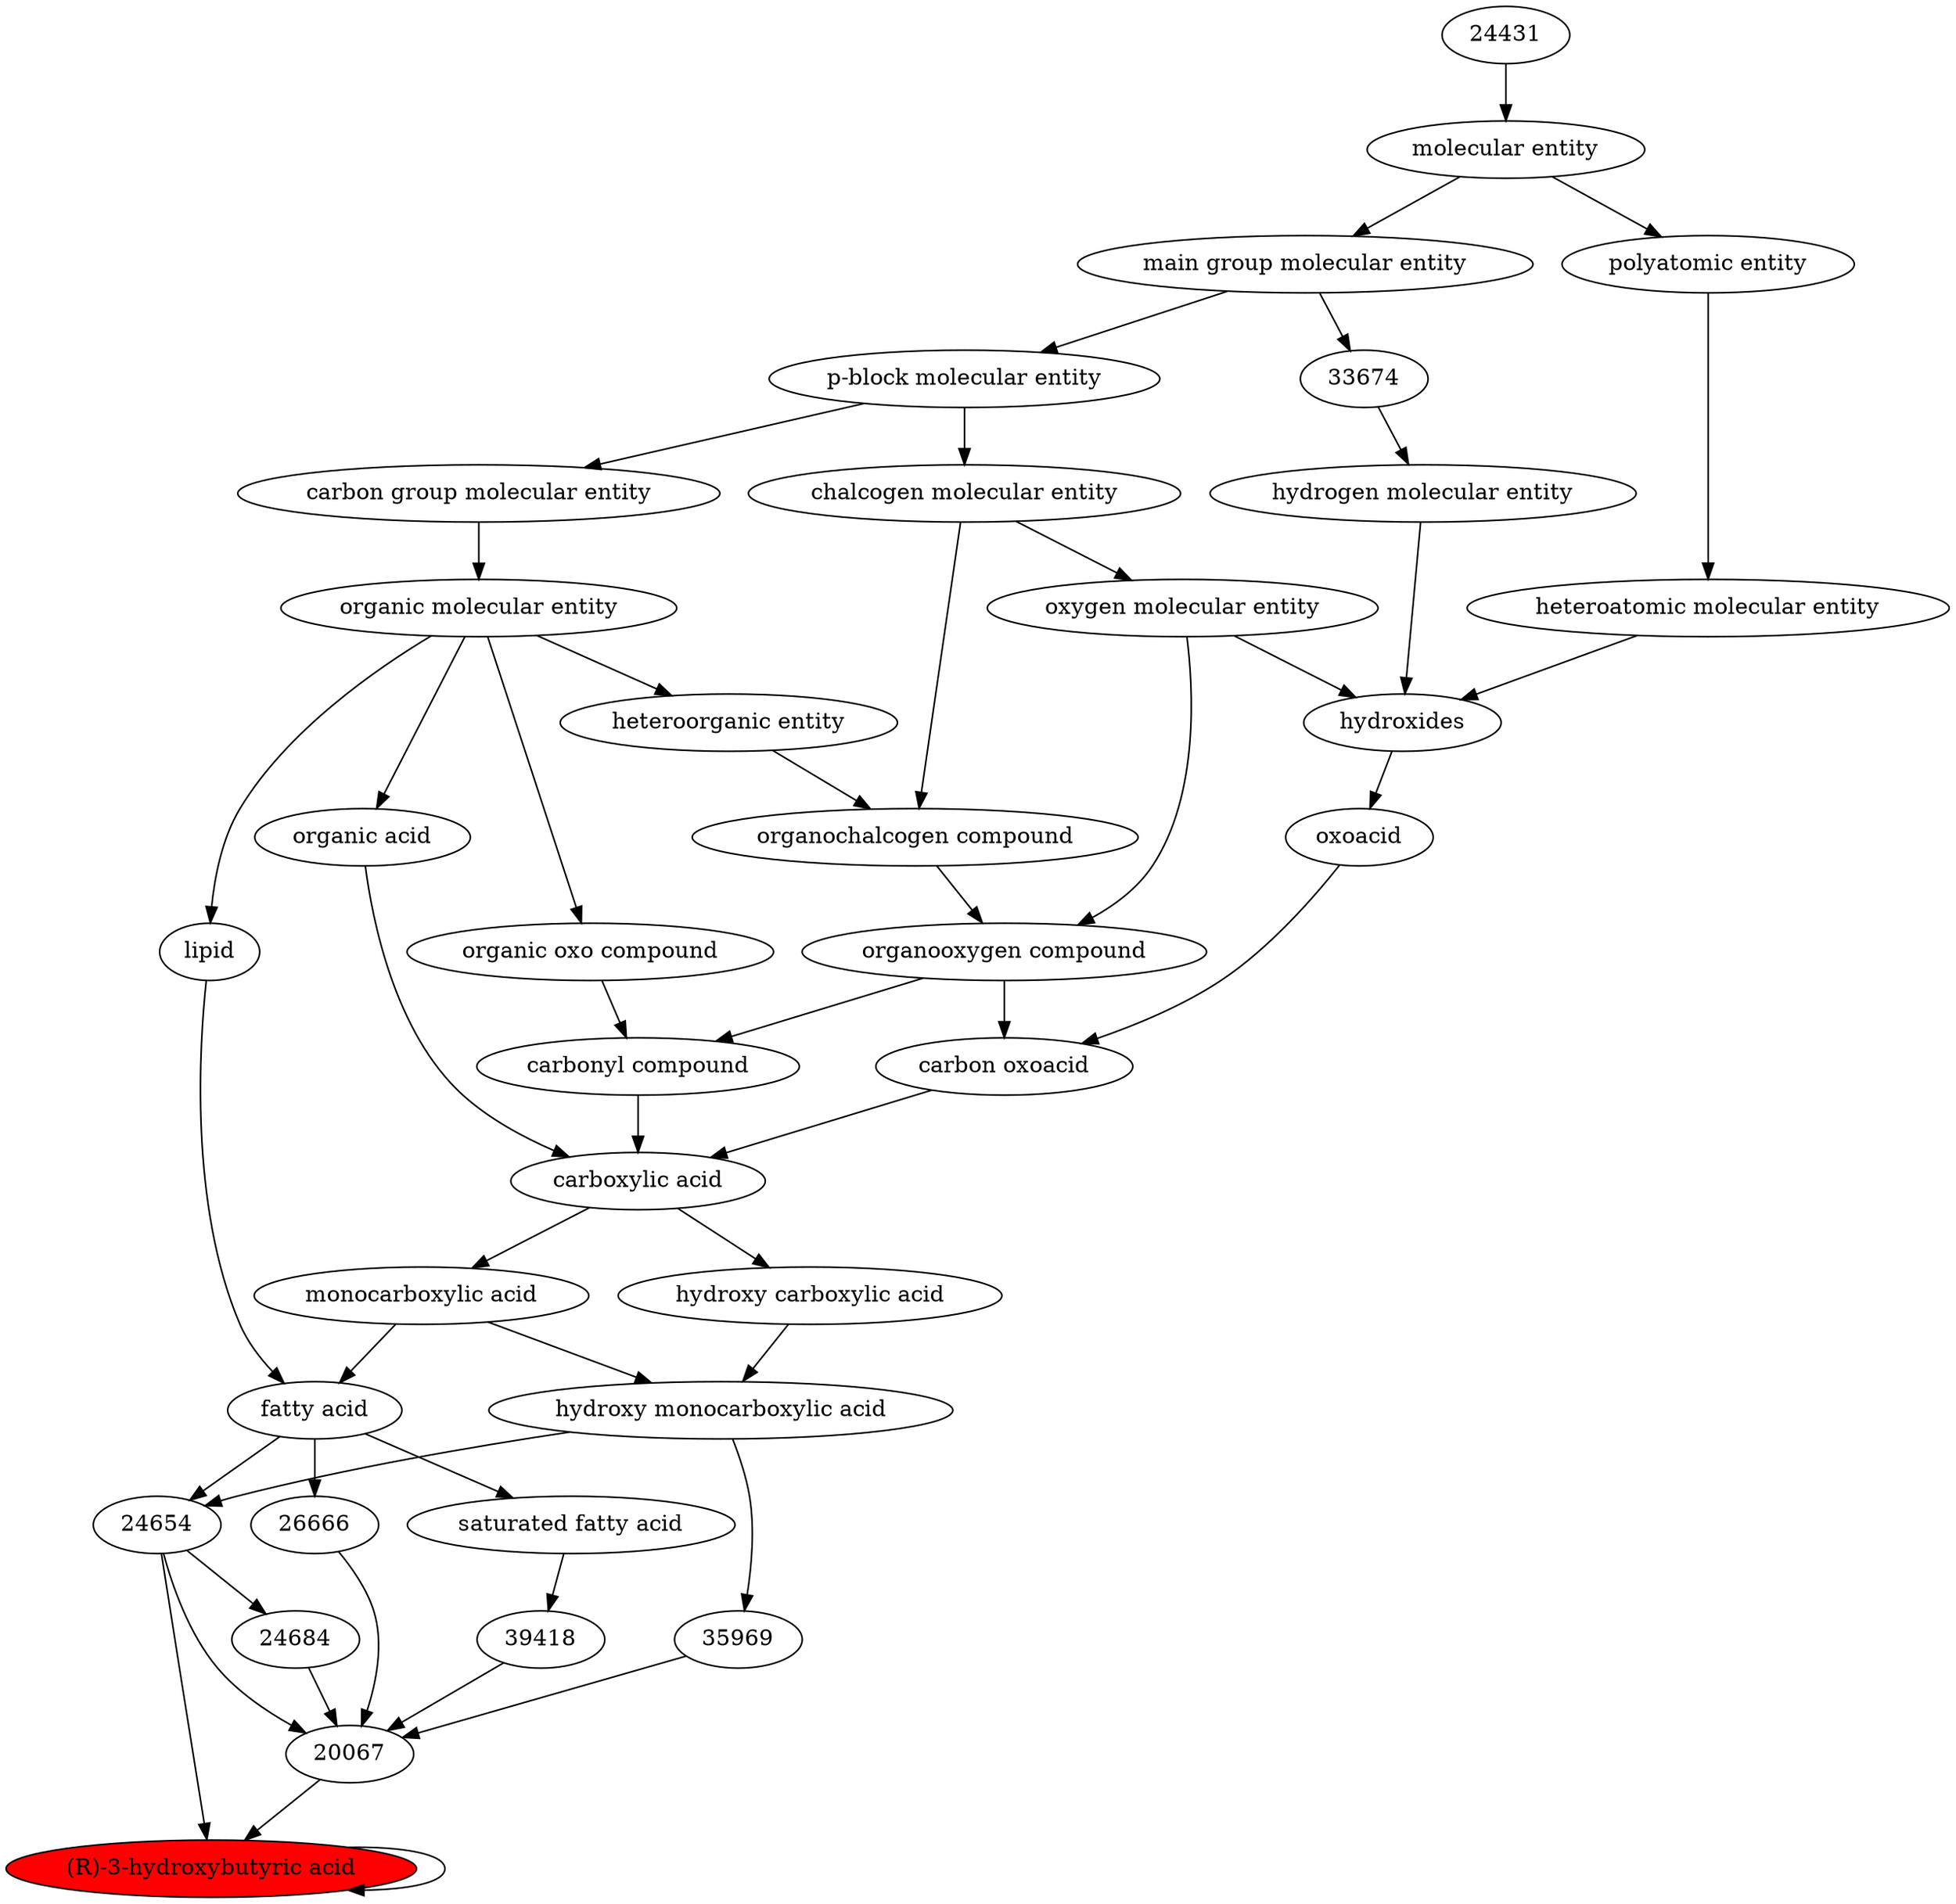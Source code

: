 digraph tree{ 
17066 [label="(R)-3-hydroxybutyric acid" fillcolor=red style=filled]
17066 -> 17066
24654 -> 17066
20067 -> 17066
24654 [label="24654"]
35868 -> 24654
35366 -> 24654
20067 [label="20067"]
35969 -> 20067
24684 -> 20067
24654 -> 20067
39418 -> 20067
26666 -> 20067
35868 [label="hydroxy monocarboxylic acid"]
25384 -> 35868
24669 -> 35868
35366 [label="fatty acid"]
25384 -> 35366
18059 -> 35366
35969 [label="35969"]
35868 -> 35969
24684 [label="24684"]
24654 -> 24684
39418 [label="39418"]
26607 -> 39418
26666 [label="26666"]
35366 -> 26666
25384 [label="monocarboxylic acid"]
33575 -> 25384
24669 [label="hydroxy carboxylic acid"]
33575 -> 24669
18059 [label="lipid"]
50860 -> 18059
26607 [label="saturated fatty acid"]
35366 -> 26607
33575 [label="carboxylic acid"]
36586 -> 33575
35605 -> 33575
64709 -> 33575
50860 [label="organic molecular entity"]
33582 -> 50860
36586 [label="carbonyl compound"]
36587 -> 36586
36963 -> 36586
35605 [label="carbon oxoacid"]
24833 -> 35605
36963 -> 35605
64709 [label="organic acid"]
50860 -> 64709
33582 [label="carbon group molecular entity"]
33675 -> 33582
36587 [label="organic oxo compound"]
50860 -> 36587
36963 [label="organooxygen compound"]
36962 -> 36963
25806 -> 36963
24833 [label="oxoacid"]
24651 -> 24833
33675 [label="p-block molecular entity"]
33579 -> 33675
36962 [label="organochalcogen compound"]
33285 -> 36962
33304 -> 36962
25806 [label="oxygen molecular entity"]
33304 -> 25806
24651 [label="hydroxides"]
25806 -> 24651
33608 -> 24651
37577 -> 24651
33579 [label="main group molecular entity"]
23367 -> 33579
33285 [label="heteroorganic entity"]
50860 -> 33285
33304 [label="chalcogen molecular entity"]
33675 -> 33304
33608 [label="hydrogen molecular entity"]
33674 -> 33608
37577 [label="heteroatomic molecular entity"]
36357 -> 37577
23367 [label="molecular entity"]
24431 -> 23367
33674 [label="33674"]
33579 -> 33674
36357 [label="polyatomic entity"]
23367 -> 36357
24431 [label="24431"]
}